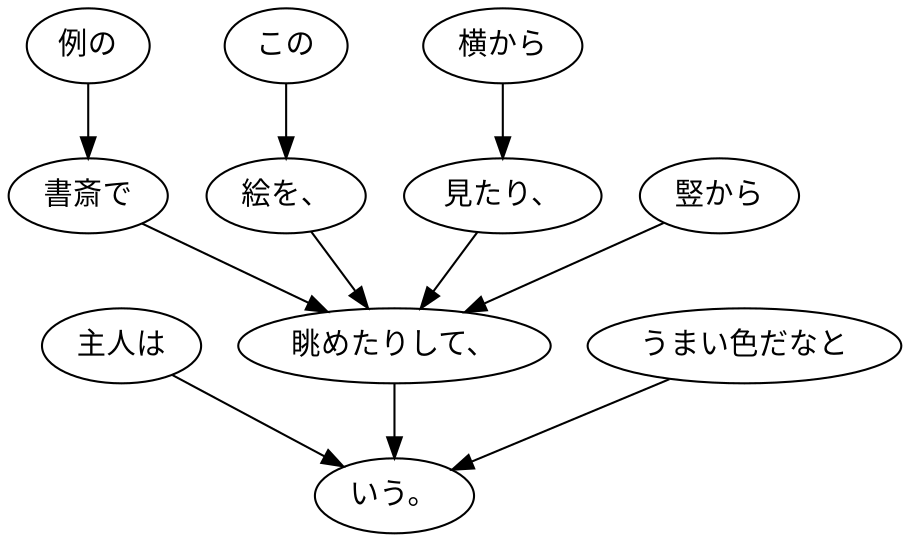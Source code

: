 digraph graph342 {
	node0 [label="主人は"];
	node1 [label="例の"];
	node2 [label="書斎で"];
	node3 [label="この"];
	node4 [label="絵を、"];
	node5 [label="横から"];
	node6 [label="見たり、"];
	node7 [label="竪から"];
	node8 [label="眺めたりして、"];
	node9 [label="うまい色だなと"];
	node10 [label="いう。"];
	node0 -> node10;
	node1 -> node2;
	node2 -> node8;
	node3 -> node4;
	node4 -> node8;
	node5 -> node6;
	node6 -> node8;
	node7 -> node8;
	node8 -> node10;
	node9 -> node10;
}
